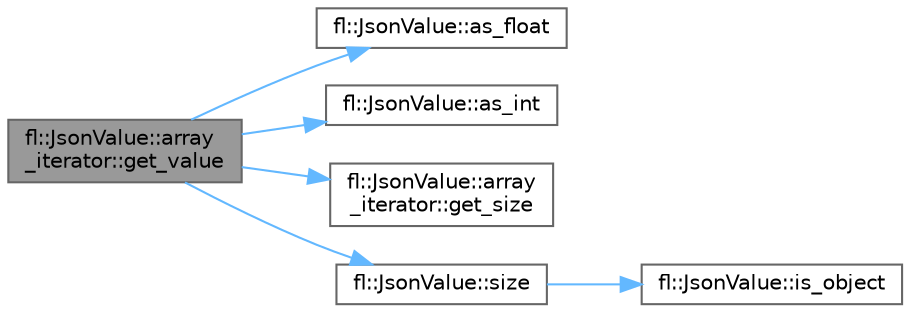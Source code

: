 digraph "fl::JsonValue::array_iterator::get_value"
{
 // INTERACTIVE_SVG=YES
 // LATEX_PDF_SIZE
  bgcolor="transparent";
  edge [fontname=Helvetica,fontsize=10,labelfontname=Helvetica,labelfontsize=10];
  node [fontname=Helvetica,fontsize=10,shape=box,height=0.2,width=0.4];
  rankdir="LR";
  Node1 [id="Node000001",label="fl::JsonValue::array\l_iterator::get_value",height=0.2,width=0.4,color="gray40", fillcolor="grey60", style="filled", fontcolor="black",tooltip=" "];
  Node1 -> Node2 [id="edge1_Node000001_Node000002",color="steelblue1",style="solid",tooltip=" "];
  Node2 [id="Node000002",label="fl::JsonValue::as_float",height=0.2,width=0.4,color="grey40", fillcolor="white", style="filled",URL="$da/dd6/structfl_1_1_json_value_a861a1011eb8e0073edc3102bc138b357.html#a861a1011eb8e0073edc3102bc138b357",tooltip=" "];
  Node1 -> Node3 [id="edge2_Node000001_Node000003",color="steelblue1",style="solid",tooltip=" "];
  Node3 [id="Node000003",label="fl::JsonValue::as_int",height=0.2,width=0.4,color="grey40", fillcolor="white", style="filled",URL="$da/dd6/structfl_1_1_json_value_afb37e244b45b57cab6aa2e2bb453764f.html#afb37e244b45b57cab6aa2e2bb453764f",tooltip=" "];
  Node1 -> Node4 [id="edge3_Node000001_Node000004",color="steelblue1",style="solid",tooltip=" "];
  Node4 [id="Node000004",label="fl::JsonValue::array\l_iterator::get_size",height=0.2,width=0.4,color="grey40", fillcolor="white", style="filled",URL="$d5/d65/classfl_1_1_json_value_1_1array__iterator_af7a7f0c5bd3e8045886a6fbb643f9433.html#af7a7f0c5bd3e8045886a6fbb643f9433",tooltip=" "];
  Node1 -> Node5 [id="edge4_Node000001_Node000005",color="steelblue1",style="solid",tooltip=" "];
  Node5 [id="Node000005",label="fl::JsonValue::size",height=0.2,width=0.4,color="grey40", fillcolor="white", style="filled",URL="$da/dd6/structfl_1_1_json_value_a351e92e75b5f711d37894a4bb72686ab.html#a351e92e75b5f711d37894a4bb72686ab",tooltip=" "];
  Node5 -> Node6 [id="edge5_Node000005_Node000006",color="steelblue1",style="solid",tooltip=" "];
  Node6 [id="Node000006",label="fl::JsonValue::is_object",height=0.2,width=0.4,color="grey40", fillcolor="white", style="filled",URL="$da/dd6/structfl_1_1_json_value_a26833d02ca199f2587be21f59a776c0d.html#a26833d02ca199f2587be21f59a776c0d",tooltip=" "];
}
